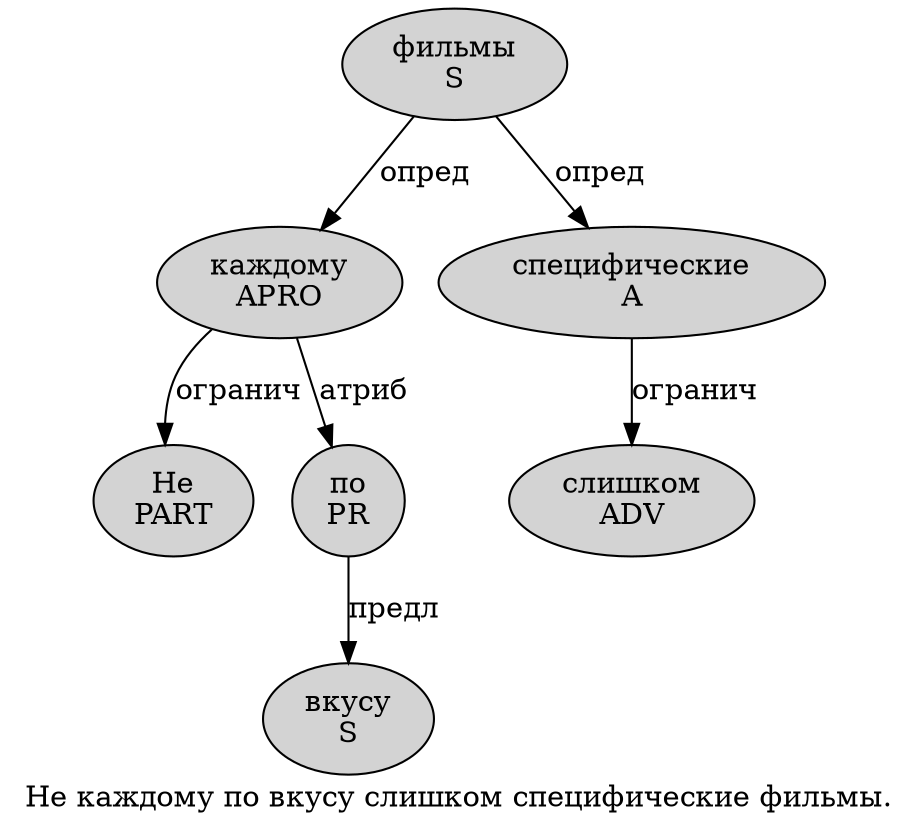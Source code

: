 digraph SENTENCE_1119 {
	graph [label="Не каждому по вкусу слишком специфические фильмы."]
	node [style=filled]
		0 [label="Не
PART" color="" fillcolor=lightgray penwidth=1 shape=ellipse]
		1 [label="каждому
APRO" color="" fillcolor=lightgray penwidth=1 shape=ellipse]
		2 [label="по
PR" color="" fillcolor=lightgray penwidth=1 shape=ellipse]
		3 [label="вкусу
S" color="" fillcolor=lightgray penwidth=1 shape=ellipse]
		4 [label="слишком
ADV" color="" fillcolor=lightgray penwidth=1 shape=ellipse]
		5 [label="специфические
A" color="" fillcolor=lightgray penwidth=1 shape=ellipse]
		6 [label="фильмы
S" color="" fillcolor=lightgray penwidth=1 shape=ellipse]
			1 -> 0 [label="огранич"]
			1 -> 2 [label="атриб"]
			2 -> 3 [label="предл"]
			5 -> 4 [label="огранич"]
			6 -> 1 [label="опред"]
			6 -> 5 [label="опред"]
}
